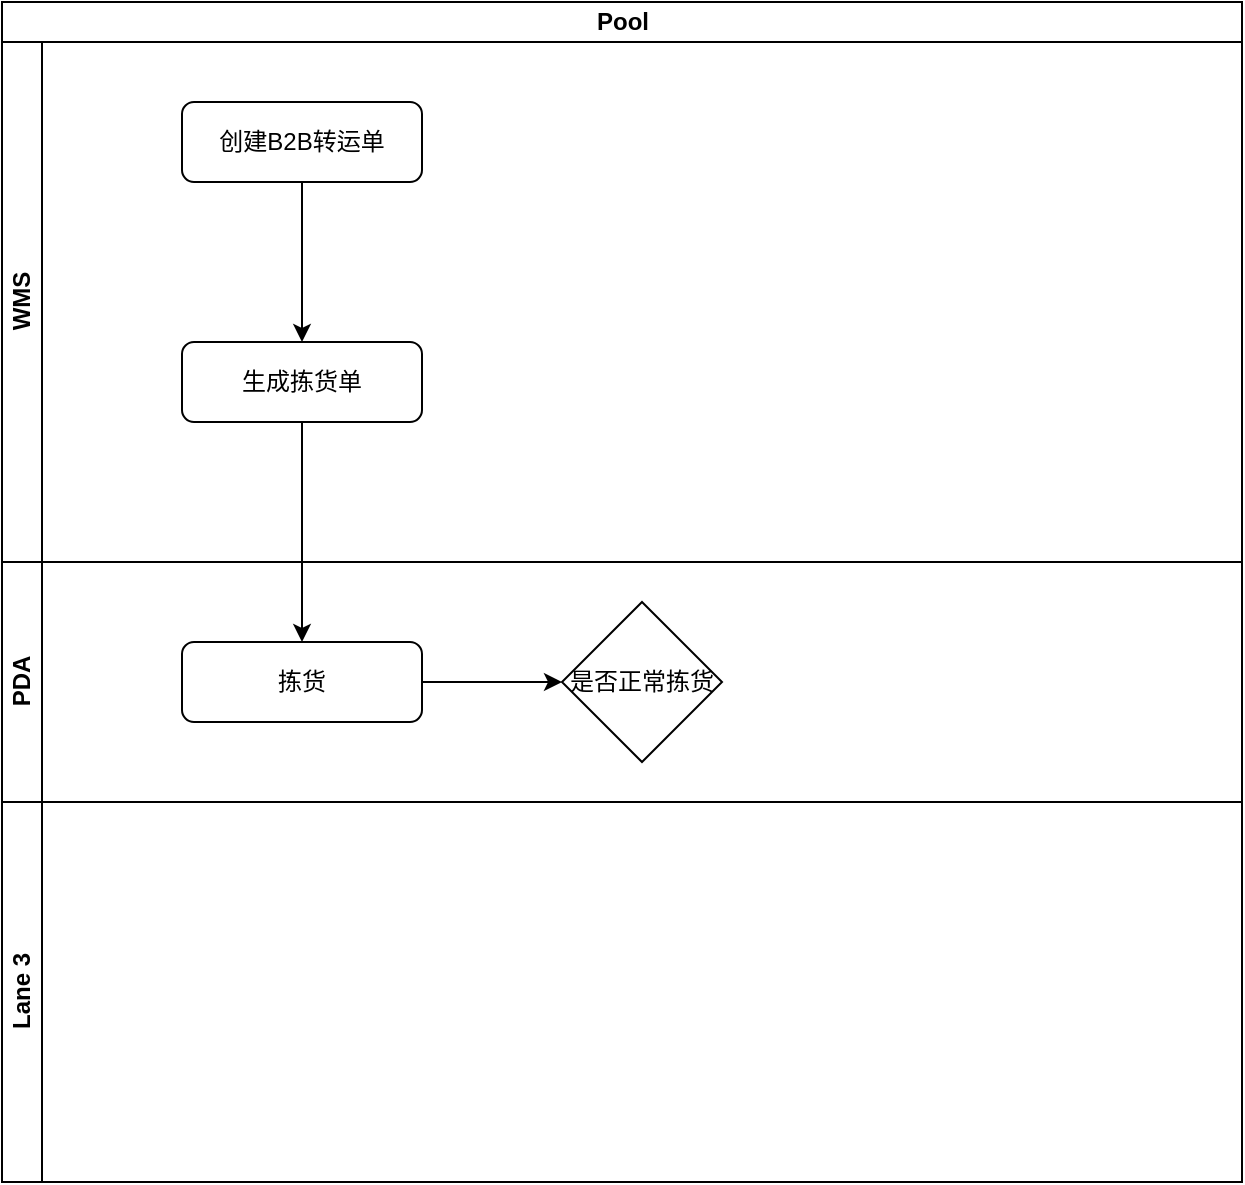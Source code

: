<mxfile version="25.0.3">
  <diagram id="C5RBs43oDa-KdzZeNtuy" name="Page-1">
    <mxGraphModel dx="819" dy="431" grid="1" gridSize="10" guides="1" tooltips="1" connect="1" arrows="1" fold="1" page="1" pageScale="1" pageWidth="827" pageHeight="1169" math="0" shadow="0">
      <root>
        <mxCell id="WIyWlLk6GJQsqaUBKTNV-0" />
        <mxCell id="WIyWlLk6GJQsqaUBKTNV-1" parent="WIyWlLk6GJQsqaUBKTNV-0" />
        <mxCell id="VdxOH2AFOqyBAfq9SQBN-2" value="" style="edgeStyle=orthogonalEdgeStyle;rounded=0;orthogonalLoop=1;jettySize=auto;html=1;" edge="1" parent="WIyWlLk6GJQsqaUBKTNV-1" source="WIyWlLk6GJQsqaUBKTNV-3" target="VdxOH2AFOqyBAfq9SQBN-1">
          <mxGeometry relative="1" as="geometry" />
        </mxCell>
        <mxCell id="WIyWlLk6GJQsqaUBKTNV-3" value="创建B2B转运单" style="rounded=1;whiteSpace=wrap;html=1;fontSize=12;glass=0;strokeWidth=1;shadow=0;" parent="WIyWlLk6GJQsqaUBKTNV-1" vertex="1">
          <mxGeometry x="160" y="80" width="120" height="40" as="geometry" />
        </mxCell>
        <mxCell id="VdxOH2AFOqyBAfq9SQBN-8" value="" style="edgeStyle=orthogonalEdgeStyle;rounded=0;orthogonalLoop=1;jettySize=auto;html=1;" edge="1" parent="WIyWlLk6GJQsqaUBKTNV-1" source="VdxOH2AFOqyBAfq9SQBN-1" target="VdxOH2AFOqyBAfq9SQBN-7">
          <mxGeometry relative="1" as="geometry" />
        </mxCell>
        <mxCell id="VdxOH2AFOqyBAfq9SQBN-1" value="生成拣货单" style="rounded=1;whiteSpace=wrap;html=1;fontSize=12;glass=0;strokeWidth=1;shadow=0;" vertex="1" parent="WIyWlLk6GJQsqaUBKTNV-1">
          <mxGeometry x="160" y="200" width="120" height="40" as="geometry" />
        </mxCell>
        <mxCell id="VdxOH2AFOqyBAfq9SQBN-3" value="Pool" style="swimlane;childLayout=stackLayout;resizeParent=1;resizeParentMax=0;horizontal=1;startSize=20;horizontalStack=0;html=1;" vertex="1" parent="WIyWlLk6GJQsqaUBKTNV-1">
          <mxGeometry x="70" y="30" width="620" height="590" as="geometry" />
        </mxCell>
        <mxCell id="VdxOH2AFOqyBAfq9SQBN-4" value="WMS" style="swimlane;startSize=20;horizontal=0;html=1;" vertex="1" parent="VdxOH2AFOqyBAfq9SQBN-3">
          <mxGeometry y="20" width="620" height="260" as="geometry" />
        </mxCell>
        <mxCell id="VdxOH2AFOqyBAfq9SQBN-5" value="PDA" style="swimlane;startSize=20;horizontal=0;html=1;" vertex="1" parent="VdxOH2AFOqyBAfq9SQBN-3">
          <mxGeometry y="280" width="620" height="120" as="geometry" />
        </mxCell>
        <mxCell id="VdxOH2AFOqyBAfq9SQBN-7" value="拣货" style="rounded=1;whiteSpace=wrap;html=1;fontSize=12;glass=0;strokeWidth=1;shadow=0;" vertex="1" parent="VdxOH2AFOqyBAfq9SQBN-5">
          <mxGeometry x="90" y="40" width="120" height="40" as="geometry" />
        </mxCell>
        <mxCell id="VdxOH2AFOqyBAfq9SQBN-11" value="是否正常拣货" style="rhombus;whiteSpace=wrap;html=1;" vertex="1" parent="VdxOH2AFOqyBAfq9SQBN-5">
          <mxGeometry x="280" y="20" width="80" height="80" as="geometry" />
        </mxCell>
        <mxCell id="VdxOH2AFOqyBAfq9SQBN-10" value="" style="edgeStyle=orthogonalEdgeStyle;rounded=0;orthogonalLoop=1;jettySize=auto;html=1;" edge="1" parent="VdxOH2AFOqyBAfq9SQBN-5" source="VdxOH2AFOqyBAfq9SQBN-7" target="VdxOH2AFOqyBAfq9SQBN-11">
          <mxGeometry relative="1" as="geometry">
            <mxPoint x="150" y="140" as="targetPoint" />
          </mxGeometry>
        </mxCell>
        <mxCell id="VdxOH2AFOqyBAfq9SQBN-6" value="Lane 3" style="swimlane;startSize=20;horizontal=0;html=1;" vertex="1" parent="VdxOH2AFOqyBAfq9SQBN-3">
          <mxGeometry y="400" width="620" height="190" as="geometry" />
        </mxCell>
      </root>
    </mxGraphModel>
  </diagram>
</mxfile>
